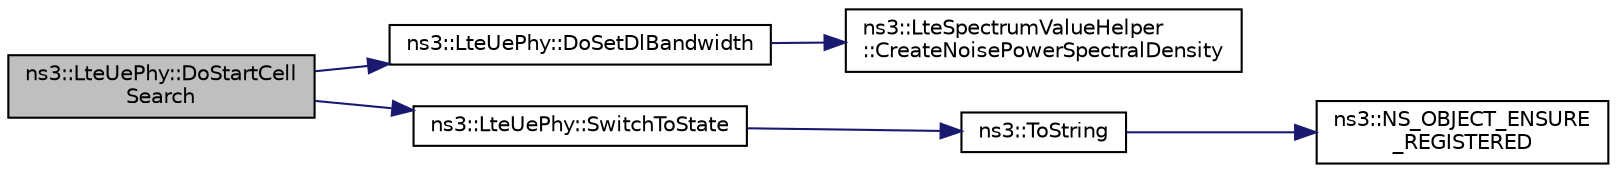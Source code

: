 digraph "ns3::LteUePhy::DoStartCellSearch"
{
  edge [fontname="Helvetica",fontsize="10",labelfontname="Helvetica",labelfontsize="10"];
  node [fontname="Helvetica",fontsize="10",shape=record];
  rankdir="LR";
  Node1 [label="ns3::LteUePhy::DoStartCell\lSearch",height=0.2,width=0.4,color="black", fillcolor="grey75", style="filled", fontcolor="black"];
  Node1 -> Node2 [color="midnightblue",fontsize="10",style="solid"];
  Node2 [label="ns3::LteUePhy::DoSetDlBandwidth",height=0.2,width=0.4,color="black", fillcolor="white", style="filled",URL="$da/ddd/classns3_1_1LteUePhy.html#ab545da883246fab44f678ed01c0ff2b5"];
  Node2 -> Node3 [color="midnightblue",fontsize="10",style="solid"];
  Node3 [label="ns3::LteSpectrumValueHelper\l::CreateNoisePowerSpectralDensity",height=0.2,width=0.4,color="black", fillcolor="white", style="filled",URL="$d9/d35/classns3_1_1LteSpectrumValueHelper.html#ac2cb4a9377ea954e990df6914b6dff4e"];
  Node1 -> Node4 [color="midnightblue",fontsize="10",style="solid"];
  Node4 [label="ns3::LteUePhy::SwitchToState",height=0.2,width=0.4,color="black", fillcolor="white", style="filled",URL="$da/ddd/classns3_1_1LteUePhy.html#abdac5294f95f613edf1e12fabea44cb4"];
  Node4 -> Node5 [color="midnightblue",fontsize="10",style="solid"];
  Node5 [label="ns3::ToString",height=0.2,width=0.4,color="black", fillcolor="white", style="filled",URL="$d7/d2e/namespacens3.html#a3d1f7e1bec1972e2ae8d64673fcfcd9c"];
  Node5 -> Node6 [color="midnightblue",fontsize="10",style="solid"];
  Node6 [label="ns3::NS_OBJECT_ENSURE\l_REGISTERED",height=0.2,width=0.4,color="black", fillcolor="white", style="filled",URL="$d7/d2e/namespacens3.html#ac633cbd86ee5879afd4312a843a9ff8c"];
}
